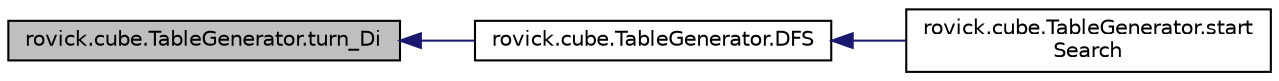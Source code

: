 digraph "rovick.cube.TableGenerator.turn_Di"
{
  edge [fontname="Helvetica",fontsize="10",labelfontname="Helvetica",labelfontsize="10"];
  node [fontname="Helvetica",fontsize="10",shape=record];
  rankdir="LR";
  Node187 [label="rovick.cube.TableGenerator.turn_Di",height=0.2,width=0.4,color="black", fillcolor="grey75", style="filled", fontcolor="black"];
  Node187 -> Node188 [dir="back",color="midnightblue",fontsize="10",style="solid",fontname="Helvetica"];
  Node188 [label="rovick.cube.TableGenerator.DFS",height=0.2,width=0.4,color="black", fillcolor="white", style="filled",URL="$classrovick_1_1cube_1_1_table_generator.html#ab2a3b42521b195eb72ede46828af6ae6"];
  Node188 -> Node189 [dir="back",color="midnightblue",fontsize="10",style="solid",fontname="Helvetica"];
  Node189 [label="rovick.cube.TableGenerator.start\lSearch",height=0.2,width=0.4,color="black", fillcolor="white", style="filled",URL="$classrovick_1_1cube_1_1_table_generator.html#a9e2643c8acf49581fcefe31d84cfeb1c"];
}

